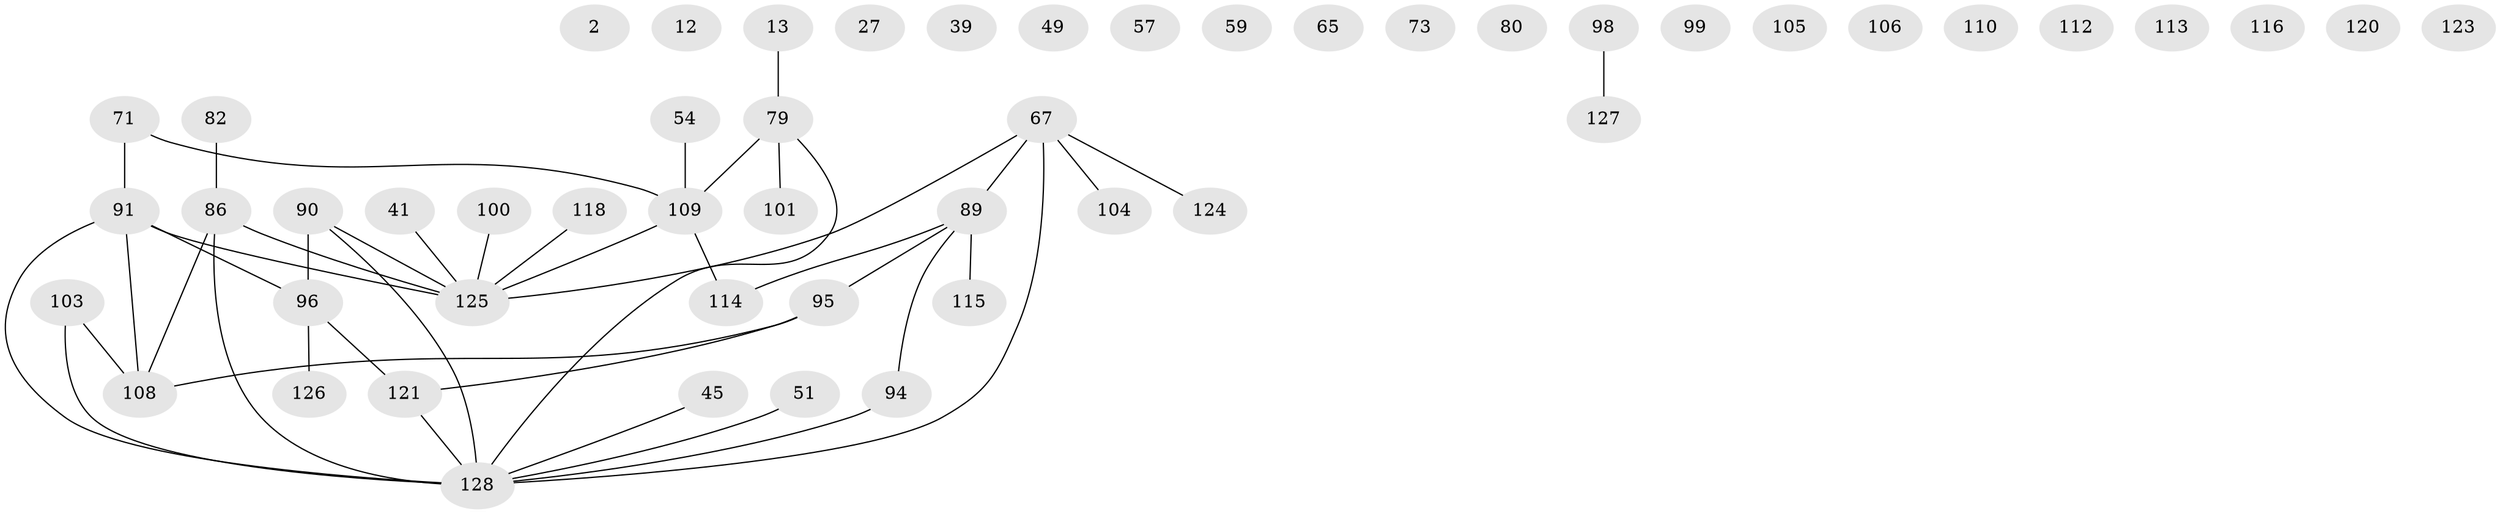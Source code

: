 // original degree distribution, {2: 0.3203125, 0: 0.125, 3: 0.1640625, 5: 0.0390625, 1: 0.25, 4: 0.078125, 6: 0.015625, 8: 0.0078125}
// Generated by graph-tools (version 1.1) at 2025/44/03/04/25 21:44:01]
// undirected, 51 vertices, 43 edges
graph export_dot {
graph [start="1"]
  node [color=gray90,style=filled];
  2;
  12;
  13;
  27;
  39;
  41;
  45;
  49;
  51;
  54;
  57;
  59 [super="+58"];
  65;
  67 [super="+18"];
  71;
  73;
  79 [super="+76"];
  80;
  82;
  86 [super="+25+19"];
  89;
  90 [super="+68"];
  91 [super="+10+26+74"];
  94;
  95 [super="+72"];
  96;
  98;
  99;
  100;
  101;
  103;
  104 [super="+61+69"];
  105;
  106;
  108 [super="+20+97"];
  109 [super="+3+4"];
  110;
  112 [super="+64"];
  113 [super="+46+88"];
  114 [super="+38+92"];
  115 [super="+40"];
  116;
  118;
  120;
  121 [super="+70+66+111+119+29+32+75"];
  123;
  124 [super="+8+22+63"];
  125 [super="+117"];
  126 [super="+93"];
  127 [super="+5"];
  128 [super="+81+107+102+9+87+122"];
  13 -- 79;
  41 -- 125;
  45 -- 128;
  51 -- 128;
  54 -- 109;
  67 -- 124;
  67 -- 89;
  67 -- 125;
  67 -- 128 [weight=2];
  67 -- 104;
  71 -- 109;
  71 -- 91;
  79 -- 101;
  79 -- 109 [weight=2];
  79 -- 128;
  82 -- 86;
  86 -- 125 [weight=3];
  86 -- 108;
  86 -- 128 [weight=2];
  89 -- 94;
  89 -- 95 [weight=2];
  89 -- 114;
  89 -- 115;
  90 -- 96;
  90 -- 125 [weight=2];
  90 -- 128;
  91 -- 96 [weight=2];
  91 -- 125;
  91 -- 108 [weight=3];
  91 -- 128 [weight=2];
  94 -- 128;
  95 -- 108;
  95 -- 121;
  96 -- 121;
  96 -- 126;
  98 -- 127;
  100 -- 125;
  103 -- 108;
  103 -- 128;
  109 -- 125;
  109 -- 114;
  118 -- 125;
  121 -- 128;
}
